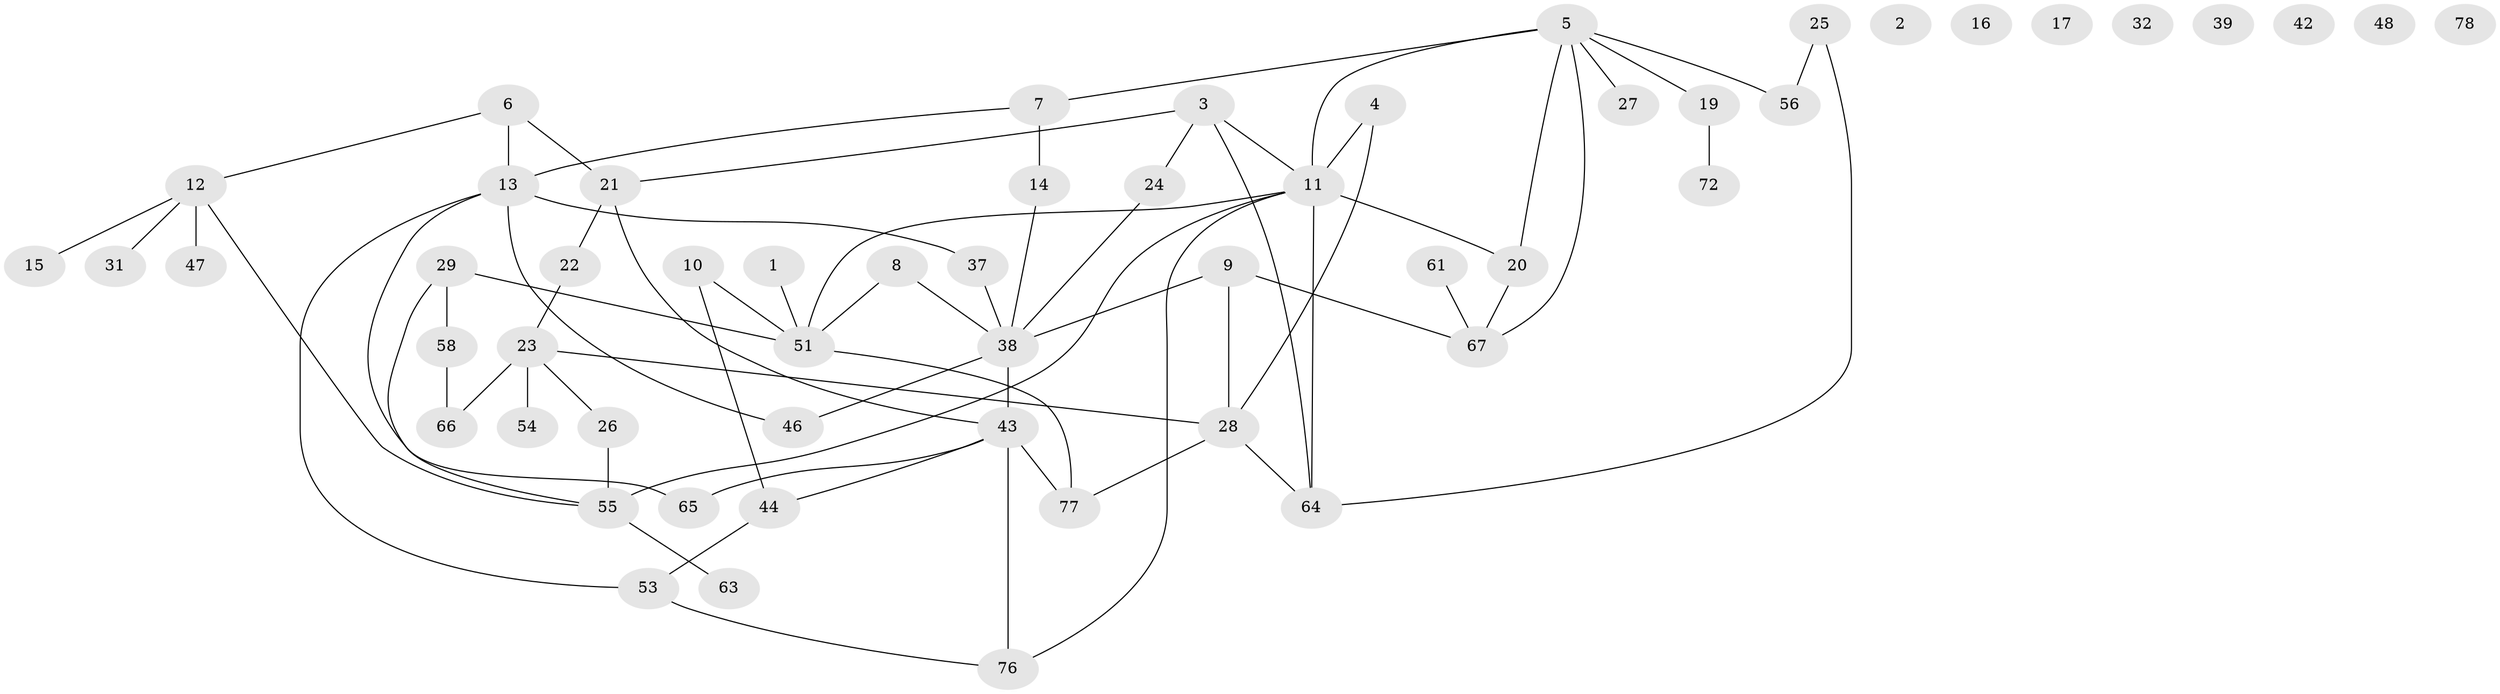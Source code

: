 // Generated by graph-tools (version 1.1) at 2025/23/03/03/25 07:23:28]
// undirected, 55 vertices, 71 edges
graph export_dot {
graph [start="1"]
  node [color=gray90,style=filled];
  1;
  2;
  3 [super="+18"];
  4 [super="+45"];
  5 [super="+35"];
  6 [super="+59"];
  7 [super="+36"];
  8 [super="+52"];
  9 [super="+75"];
  10;
  11;
  12 [super="+73"];
  13 [super="+49"];
  14;
  15;
  16;
  17;
  19 [super="+30"];
  20 [super="+34"];
  21 [super="+33"];
  22;
  23 [super="+69"];
  24 [super="+70"];
  25 [super="+50"];
  26 [super="+57"];
  27;
  28 [super="+79"];
  29;
  31;
  32;
  37 [super="+41"];
  38 [super="+40"];
  39;
  42;
  43 [super="+62"];
  44;
  46;
  47;
  48;
  51 [super="+60"];
  53;
  54;
  55 [super="+71"];
  56;
  58;
  61 [super="+68"];
  63;
  64;
  65 [super="+74"];
  66;
  67;
  72;
  76;
  77;
  78;
  1 -- 51;
  3 -- 64;
  3 -- 24;
  3 -- 11;
  3 -- 21;
  4 -- 11;
  4 -- 28;
  5 -- 7;
  5 -- 27;
  5 -- 56;
  5 -- 20;
  5 -- 67;
  5 -- 11;
  5 -- 19;
  6 -- 12;
  6 -- 21;
  6 -- 13;
  7 -- 14;
  7 -- 13;
  8 -- 38;
  8 -- 51;
  9 -- 28;
  9 -- 67;
  9 -- 38;
  10 -- 44;
  10 -- 51;
  11 -- 55;
  11 -- 64;
  11 -- 76;
  11 -- 51;
  11 -- 20;
  12 -- 15;
  12 -- 31;
  12 -- 47;
  12 -- 55;
  13 -- 53;
  13 -- 46;
  13 -- 65;
  13 -- 37;
  14 -- 38;
  19 -- 72;
  20 -- 67;
  21 -- 22;
  21 -- 43;
  22 -- 23;
  23 -- 54;
  23 -- 66;
  23 -- 28;
  23 -- 26;
  24 -- 38;
  25 -- 56;
  25 -- 64;
  26 -- 55 [weight=2];
  28 -- 77;
  28 -- 64;
  29 -- 51;
  29 -- 58;
  29 -- 55;
  37 -- 38;
  38 -- 46;
  38 -- 43;
  43 -- 44;
  43 -- 77;
  43 -- 76;
  43 -- 65;
  44 -- 53;
  51 -- 77;
  53 -- 76;
  55 -- 63;
  58 -- 66;
  61 -- 67;
}
